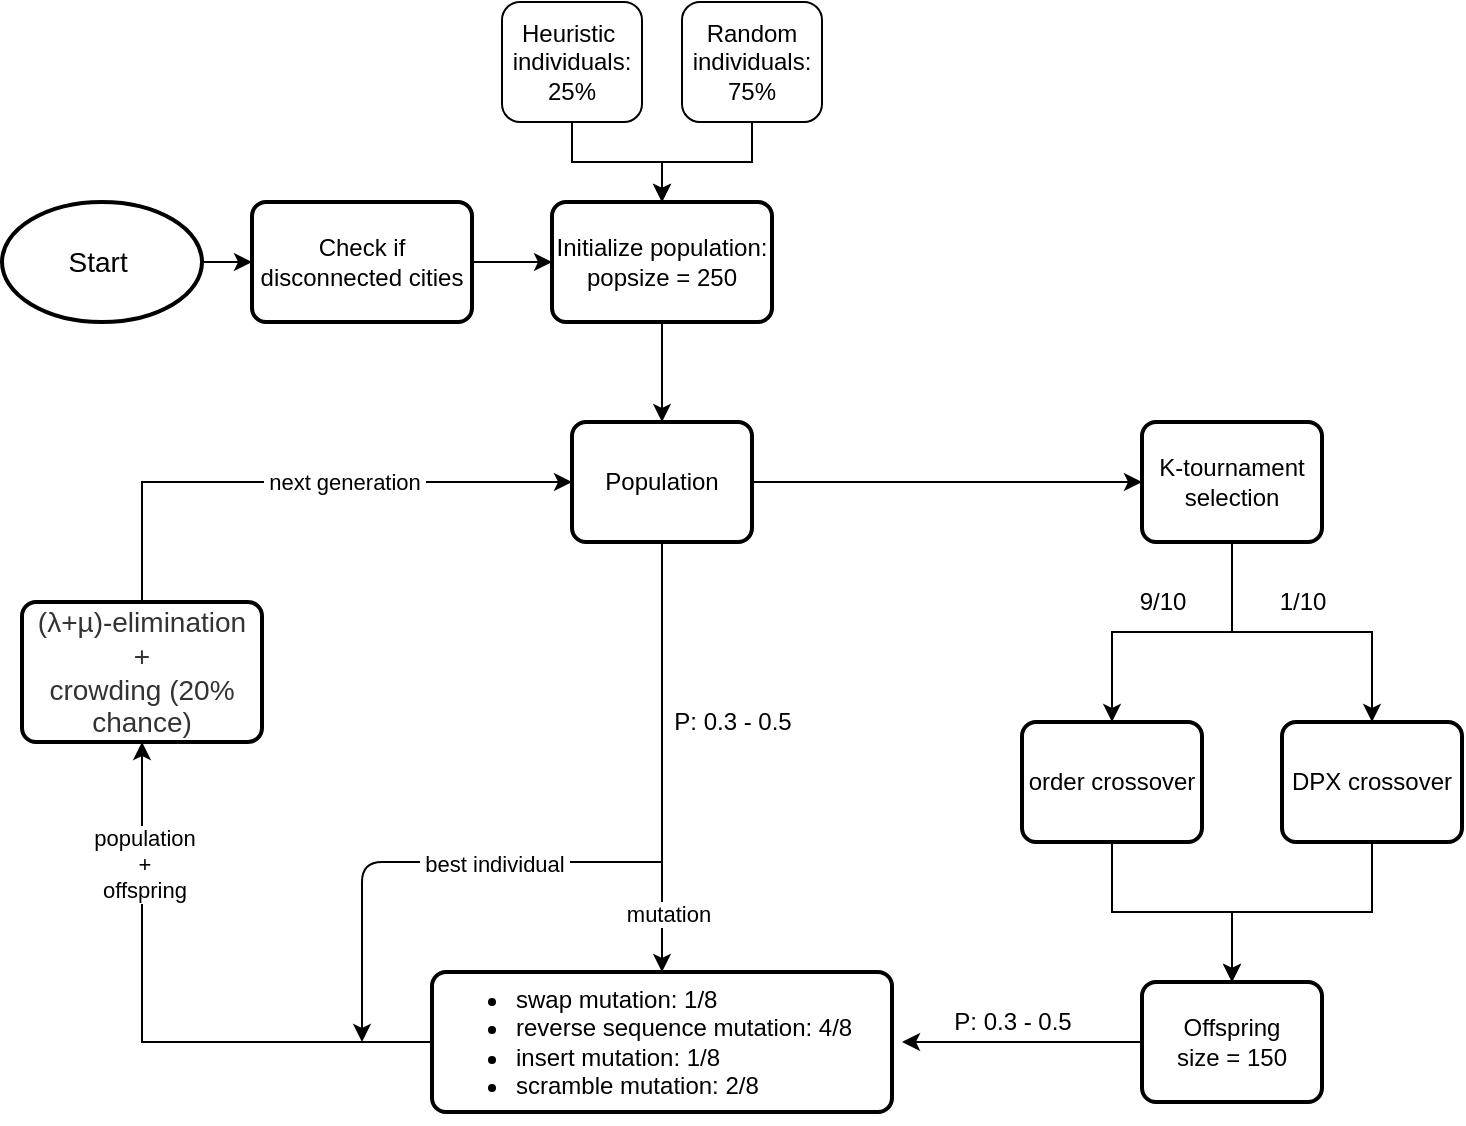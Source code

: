 <mxfile version="13.0.3" type="device"><diagram id="5NEwkWwlGyUPsv5p_Mte" name="Page-1"><mxGraphModel dx="1038" dy="647" grid="1" gridSize="10" guides="1" tooltips="1" connect="1" arrows="1" fold="1" page="1" pageScale="1" pageWidth="850" pageHeight="1100" math="0" shadow="0"><root><mxCell id="0"/><mxCell id="1" parent="0"/><mxCell id="2XjNvVvQTn7sbP16GO1n-6" style="edgeStyle=orthogonalEdgeStyle;rounded=0;orthogonalLoop=1;jettySize=auto;html=1;exitX=1;exitY=0.5;exitDx=0;exitDy=0;exitPerimeter=0;" parent="1" source="2XjNvVvQTn7sbP16GO1n-2" target="2XjNvVvQTn7sbP16GO1n-4" edge="1"><mxGeometry relative="1" as="geometry"/></mxCell><mxCell id="2XjNvVvQTn7sbP16GO1n-2" value="&lt;font style=&quot;font-size: 14px&quot;&gt;Start&amp;nbsp;&lt;/font&gt;" style="strokeWidth=2;html=1;shape=mxgraph.flowchart.start_1;whiteSpace=wrap;" parent="1" vertex="1"><mxGeometry x="20" y="180" width="100" height="60" as="geometry"/></mxCell><mxCell id="2XjNvVvQTn7sbP16GO1n-9" style="edgeStyle=orthogonalEdgeStyle;rounded=0;orthogonalLoop=1;jettySize=auto;html=1;entryX=0;entryY=0.5;entryDx=0;entryDy=0;" parent="1" source="2XjNvVvQTn7sbP16GO1n-4" target="2XjNvVvQTn7sbP16GO1n-8" edge="1"><mxGeometry relative="1" as="geometry"/></mxCell><mxCell id="2XjNvVvQTn7sbP16GO1n-4" value="Check if disconnected cities" style="rounded=1;whiteSpace=wrap;html=1;absoluteArcSize=1;arcSize=14;strokeWidth=2;" parent="1" vertex="1"><mxGeometry x="145" y="180" width="110" height="60" as="geometry"/></mxCell><mxCell id="2XjNvVvQTn7sbP16GO1n-27" style="edgeStyle=orthogonalEdgeStyle;rounded=0;orthogonalLoop=1;jettySize=auto;html=1;entryX=0.5;entryY=0;entryDx=0;entryDy=0;" parent="1" source="2XjNvVvQTn7sbP16GO1n-8" target="2XjNvVvQTn7sbP16GO1n-26" edge="1"><mxGeometry relative="1" as="geometry"/></mxCell><mxCell id="2XjNvVvQTn7sbP16GO1n-8" value="Initialize population:&lt;br&gt;popsize = 250" style="rounded=1;whiteSpace=wrap;html=1;absoluteArcSize=1;arcSize=14;strokeWidth=2;" parent="1" vertex="1"><mxGeometry x="295" y="180" width="110" height="60" as="geometry"/></mxCell><mxCell id="2XjNvVvQTn7sbP16GO1n-19" style="edgeStyle=orthogonalEdgeStyle;rounded=0;orthogonalLoop=1;jettySize=auto;html=1;" parent="1" source="2XjNvVvQTn7sbP16GO1n-17" target="2XjNvVvQTn7sbP16GO1n-8" edge="1"><mxGeometry relative="1" as="geometry"/></mxCell><mxCell id="2XjNvVvQTn7sbP16GO1n-17" value="Heuristic&amp;nbsp;&lt;br&gt;individuals: 25%" style="rounded=1;whiteSpace=wrap;html=1;" parent="1" vertex="1"><mxGeometry x="270" y="80" width="70" height="60" as="geometry"/></mxCell><mxCell id="2XjNvVvQTn7sbP16GO1n-20" style="edgeStyle=orthogonalEdgeStyle;rounded=0;orthogonalLoop=1;jettySize=auto;html=1;" parent="1" source="2XjNvVvQTn7sbP16GO1n-18" target="2XjNvVvQTn7sbP16GO1n-8" edge="1"><mxGeometry relative="1" as="geometry"/></mxCell><mxCell id="2XjNvVvQTn7sbP16GO1n-18" value="Random individuals:&lt;br&gt;75%" style="rounded=1;whiteSpace=wrap;html=1;" parent="1" vertex="1"><mxGeometry x="360" y="80" width="70" height="60" as="geometry"/></mxCell><mxCell id="2XjNvVvQTn7sbP16GO1n-29" style="edgeStyle=orthogonalEdgeStyle;rounded=0;orthogonalLoop=1;jettySize=auto;html=1;entryX=0.5;entryY=0;entryDx=0;entryDy=0;" parent="1" source="2XjNvVvQTn7sbP16GO1n-23" target="2XjNvVvQTn7sbP16GO1n-31" edge="1"><mxGeometry relative="1" as="geometry"><mxPoint x="590" y="390" as="targetPoint"/></mxGeometry></mxCell><mxCell id="2XjNvVvQTn7sbP16GO1n-33" style="edgeStyle=orthogonalEdgeStyle;rounded=0;orthogonalLoop=1;jettySize=auto;html=1;exitX=0.5;exitY=1;exitDx=0;exitDy=0;entryX=0.5;entryY=0;entryDx=0;entryDy=0;" parent="1" source="2XjNvVvQTn7sbP16GO1n-23" target="2XjNvVvQTn7sbP16GO1n-32" edge="1"><mxGeometry relative="1" as="geometry"/></mxCell><mxCell id="2XjNvVvQTn7sbP16GO1n-23" value="K-tournament selection" style="rounded=1;whiteSpace=wrap;html=1;absoluteArcSize=1;arcSize=14;strokeWidth=2;" parent="1" vertex="1"><mxGeometry x="590" y="290" width="90" height="60" as="geometry"/></mxCell><mxCell id="2XjNvVvQTn7sbP16GO1n-41" style="edgeStyle=orthogonalEdgeStyle;rounded=0;orthogonalLoop=1;jettySize=auto;html=1;entryX=0;entryY=0.5;entryDx=0;entryDy=0;" parent="1" source="2XjNvVvQTn7sbP16GO1n-26" target="2XjNvVvQTn7sbP16GO1n-23" edge="1"><mxGeometry relative="1" as="geometry"/></mxCell><mxCell id="2XjNvVvQTn7sbP16GO1n-46" style="edgeStyle=orthogonalEdgeStyle;rounded=0;orthogonalLoop=1;jettySize=auto;html=1;exitX=0.5;exitY=1;exitDx=0;exitDy=0;entryX=0.5;entryY=0;entryDx=0;entryDy=0;" parent="1" source="2XjNvVvQTn7sbP16GO1n-26" target="2XjNvVvQTn7sbP16GO1n-43" edge="1"><mxGeometry relative="1" as="geometry"><Array as="points"><mxPoint x="350" y="550"/><mxPoint x="350" y="550"/></Array></mxGeometry></mxCell><mxCell id="fflfJ5Cgj3_3EGmpAnqq-2" value="mutation" style="edgeLabel;html=1;align=center;verticalAlign=middle;resizable=0;points=[];" vertex="1" connectable="0" parent="2XjNvVvQTn7sbP16GO1n-46"><mxGeometry x="0.728" y="3" relative="1" as="geometry"><mxPoint as="offset"/></mxGeometry></mxCell><mxCell id="2XjNvVvQTn7sbP16GO1n-26" value="Population" style="rounded=1;whiteSpace=wrap;html=1;absoluteArcSize=1;arcSize=14;strokeWidth=2;" parent="1" vertex="1"><mxGeometry x="305" y="290" width="90" height="60" as="geometry"/></mxCell><mxCell id="2XjNvVvQTn7sbP16GO1n-40" style="edgeStyle=orthogonalEdgeStyle;rounded=0;orthogonalLoop=1;jettySize=auto;html=1;" parent="1" source="2XjNvVvQTn7sbP16GO1n-31" target="2XjNvVvQTn7sbP16GO1n-38" edge="1"><mxGeometry relative="1" as="geometry"/></mxCell><mxCell id="2XjNvVvQTn7sbP16GO1n-31" value="order crossover&lt;br&gt;" style="rounded=1;whiteSpace=wrap;html=1;absoluteArcSize=1;arcSize=14;strokeWidth=2;" parent="1" vertex="1"><mxGeometry x="530" y="440" width="90" height="60" as="geometry"/></mxCell><mxCell id="2XjNvVvQTn7sbP16GO1n-37" style="edgeStyle=orthogonalEdgeStyle;rounded=0;orthogonalLoop=1;jettySize=auto;html=1;entryX=0.5;entryY=0;entryDx=0;entryDy=0;" parent="1" source="2XjNvVvQTn7sbP16GO1n-32" target="2XjNvVvQTn7sbP16GO1n-38" edge="1"><mxGeometry relative="1" as="geometry"><mxPoint x="640" y="580" as="targetPoint"/></mxGeometry></mxCell><mxCell id="2XjNvVvQTn7sbP16GO1n-32" value="DPX crossover" style="rounded=1;whiteSpace=wrap;html=1;absoluteArcSize=1;arcSize=14;strokeWidth=2;" parent="1" vertex="1"><mxGeometry x="660" y="440" width="90" height="60" as="geometry"/></mxCell><mxCell id="2XjNvVvQTn7sbP16GO1n-34" value="9/10" style="text;html=1;align=center;verticalAlign=middle;resizable=0;points=[];autosize=1;" parent="1" vertex="1"><mxGeometry x="580" y="370" width="40" height="20" as="geometry"/></mxCell><mxCell id="2XjNvVvQTn7sbP16GO1n-35" value="1/10" style="text;html=1;align=center;verticalAlign=middle;resizable=0;points=[];autosize=1;" parent="1" vertex="1"><mxGeometry x="650" y="370" width="40" height="20" as="geometry"/></mxCell><mxCell id="2XjNvVvQTn7sbP16GO1n-47" style="edgeStyle=orthogonalEdgeStyle;rounded=0;orthogonalLoop=1;jettySize=auto;html=1;exitX=0;exitY=0.5;exitDx=0;exitDy=0;" parent="1" source="2XjNvVvQTn7sbP16GO1n-38" edge="1"><mxGeometry relative="1" as="geometry"><mxPoint x="470" y="600" as="targetPoint"/></mxGeometry></mxCell><mxCell id="2XjNvVvQTn7sbP16GO1n-38" value="Offspring&lt;br&gt;size = 150" style="rounded=1;whiteSpace=wrap;html=1;absoluteArcSize=1;arcSize=14;strokeWidth=2;" parent="1" vertex="1"><mxGeometry x="590" y="570" width="90" height="60" as="geometry"/></mxCell><mxCell id="2XjNvVvQTn7sbP16GO1n-51" style="edgeStyle=orthogonalEdgeStyle;rounded=0;orthogonalLoop=1;jettySize=auto;html=1;exitX=0;exitY=0.5;exitDx=0;exitDy=0;entryX=0.5;entryY=1;entryDx=0;entryDy=0;" parent="1" source="2XjNvVvQTn7sbP16GO1n-43" target="2XjNvVvQTn7sbP16GO1n-50" edge="1"><mxGeometry relative="1" as="geometry"/></mxCell><mxCell id="fflfJ5Cgj3_3EGmpAnqq-3" value="population&lt;br&gt;+&lt;br&gt;offspring" style="edgeLabel;html=1;align=center;verticalAlign=middle;resizable=0;points=[];" vertex="1" connectable="0" parent="2XjNvVvQTn7sbP16GO1n-51"><mxGeometry x="0.588" y="-1" relative="1" as="geometry"><mxPoint as="offset"/></mxGeometry></mxCell><mxCell id="2XjNvVvQTn7sbP16GO1n-43" value="&lt;ul&gt;&lt;li&gt;swap mutation: 1/8&lt;/li&gt;&lt;li&gt;reverse sequence mutation: 4/8&lt;/li&gt;&lt;li&gt;insert mutation: 1/8&lt;/li&gt;&lt;li&gt;scramble mutation: 2/8&lt;/li&gt;&lt;/ul&gt;" style="rounded=1;whiteSpace=wrap;html=1;absoluteArcSize=1;arcSize=14;strokeWidth=2;align=left;" parent="1" vertex="1"><mxGeometry x="235" y="565" width="230" height="70" as="geometry"/></mxCell><mxCell id="2XjNvVvQTn7sbP16GO1n-48" value="P: 0.3 - 0.5" style="text;html=1;align=center;verticalAlign=middle;resizable=0;points=[];autosize=1;" parent="1" vertex="1"><mxGeometry x="490" y="580" width="70" height="20" as="geometry"/></mxCell><mxCell id="2XjNvVvQTn7sbP16GO1n-49" value="P: 0.3 - 0.5" style="text;html=1;align=center;verticalAlign=middle;resizable=0;points=[];autosize=1;" parent="1" vertex="1"><mxGeometry x="350" y="430" width="70" height="20" as="geometry"/></mxCell><mxCell id="2XjNvVvQTn7sbP16GO1n-52" style="edgeStyle=orthogonalEdgeStyle;rounded=0;orthogonalLoop=1;jettySize=auto;html=1;exitX=0.5;exitY=0;exitDx=0;exitDy=0;entryX=0;entryY=0.5;entryDx=0;entryDy=0;" parent="1" source="2XjNvVvQTn7sbP16GO1n-50" target="2XjNvVvQTn7sbP16GO1n-26" edge="1"><mxGeometry relative="1" as="geometry"/></mxCell><mxCell id="fflfJ5Cgj3_3EGmpAnqq-4" value="&amp;nbsp;next generation&amp;nbsp;" style="edgeLabel;html=1;align=center;verticalAlign=middle;resizable=0;points=[];" vertex="1" connectable="0" parent="2XjNvVvQTn7sbP16GO1n-52"><mxGeometry x="0.101" y="-1" relative="1" as="geometry"><mxPoint x="9" y="-1" as="offset"/></mxGeometry></mxCell><mxCell id="2XjNvVvQTn7sbP16GO1n-50" value="&lt;span style=&quot;color: rgb(51 , 51 , 51) ; font-family: &amp;#34;helvetica&amp;#34; , &amp;#34;arial&amp;#34; , sans-serif ; font-size: 14px ; text-align: left ; background-color: rgb(255 , 255 , 255)&quot;&gt;(λ+µ)-elimination&lt;br&gt;+&lt;br&gt;crowding (20% chance)&lt;br&gt;&lt;/span&gt;" style="rounded=1;whiteSpace=wrap;html=1;absoluteArcSize=1;arcSize=14;strokeWidth=2;" parent="1" vertex="1"><mxGeometry x="30" y="380" width="120" height="70" as="geometry"/></mxCell><mxCell id="ds1Mu1d3WkMzzaDu1Ydb-2" value="" style="endArrow=classic;html=1;" parent="1" edge="1"><mxGeometry width="50" height="50" relative="1" as="geometry"><mxPoint x="350" y="510" as="sourcePoint"/><mxPoint x="200" y="600" as="targetPoint"/><Array as="points"><mxPoint x="200" y="510"/></Array></mxGeometry></mxCell><mxCell id="ds1Mu1d3WkMzzaDu1Ydb-3" value="&amp;nbsp;best individual&amp;nbsp;" style="edgeLabel;html=1;align=center;verticalAlign=middle;resizable=0;points=[];" parent="ds1Mu1d3WkMzzaDu1Ydb-2" vertex="1" connectable="0"><mxGeometry x="-0.155" y="1" relative="1" as="geometry"><mxPoint x="17" as="offset"/></mxGeometry></mxCell></root></mxGraphModel></diagram></mxfile>